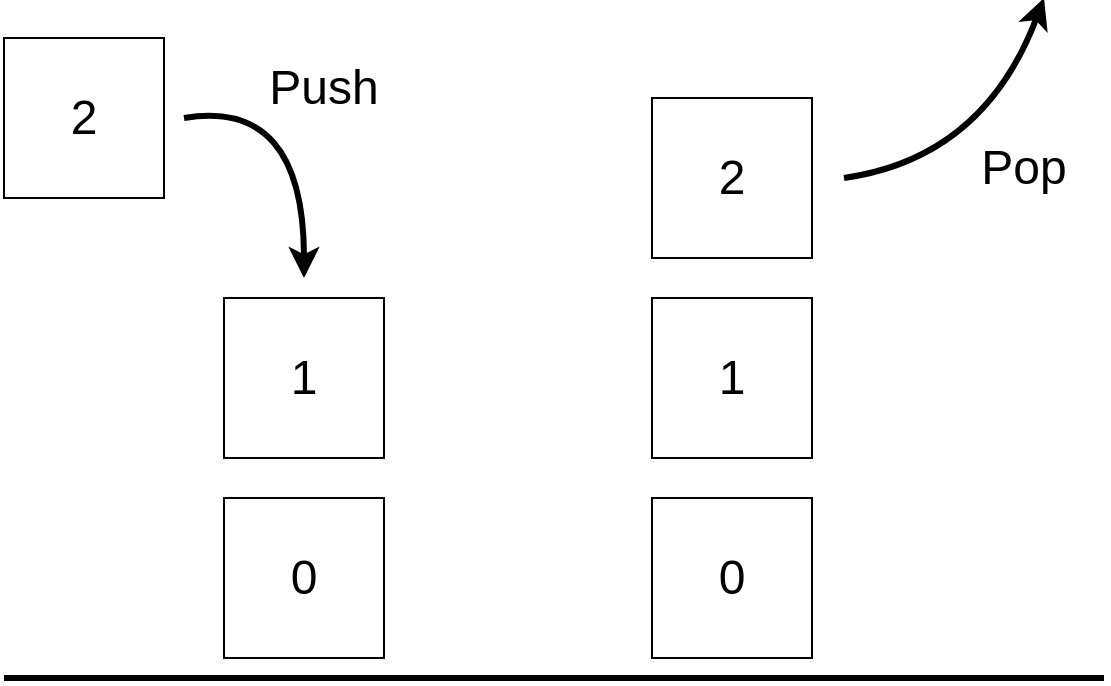 <mxfile version="24.4.0" type="device">
  <diagram name="第 1 页" id="Aq7tYJNwsHYVHX8FkSxP">
    <mxGraphModel dx="1242" dy="907" grid="1" gridSize="10" guides="1" tooltips="1" connect="1" arrows="1" fold="1" page="1" pageScale="1" pageWidth="827" pageHeight="1169" math="0" shadow="0">
      <root>
        <mxCell id="0" />
        <mxCell id="1" parent="0" />
        <mxCell id="ZgdmvIXTPdhYFUkugC6F-1" value="1" style="rounded=0;whiteSpace=wrap;html=1;fontSize=24;" parent="1" vertex="1">
          <mxGeometry x="120" y="160" width="80" height="80" as="geometry" />
        </mxCell>
        <mxCell id="ZgdmvIXTPdhYFUkugC6F-2" value="0" style="rounded=0;whiteSpace=wrap;html=1;fontSize=24;" parent="1" vertex="1">
          <mxGeometry x="120" y="260" width="80" height="80" as="geometry" />
        </mxCell>
        <mxCell id="ZgdmvIXTPdhYFUkugC6F-3" value="2" style="rounded=0;whiteSpace=wrap;html=1;fontSize=24;" parent="1" vertex="1">
          <mxGeometry x="10" y="30" width="80" height="80" as="geometry" />
        </mxCell>
        <mxCell id="ZgdmvIXTPdhYFUkugC6F-4" value="" style="curved=1;endArrow=classic;html=1;rounded=0;strokeWidth=3;" parent="1" edge="1">
          <mxGeometry width="50" height="50" relative="1" as="geometry">
            <mxPoint x="100" y="70" as="sourcePoint" />
            <mxPoint x="160" y="150" as="targetPoint" />
            <Array as="points">
              <mxPoint x="160" y="60" />
            </Array>
          </mxGeometry>
        </mxCell>
        <mxCell id="ZgdmvIXTPdhYFUkugC6F-5" value="&lt;span style=&quot;font-size: 24px;&quot;&gt;Push&lt;/span&gt;" style="text;html=1;strokeColor=none;fillColor=none;align=center;verticalAlign=middle;whiteSpace=wrap;rounded=0;" parent="1" vertex="1">
          <mxGeometry x="140" y="40" width="60" height="30" as="geometry" />
        </mxCell>
        <mxCell id="ZgdmvIXTPdhYFUkugC6F-6" value="1" style="rounded=0;whiteSpace=wrap;html=1;fontSize=24;" parent="1" vertex="1">
          <mxGeometry x="334" y="160" width="80" height="80" as="geometry" />
        </mxCell>
        <mxCell id="ZgdmvIXTPdhYFUkugC6F-7" value="0" style="rounded=0;whiteSpace=wrap;html=1;fontSize=24;" parent="1" vertex="1">
          <mxGeometry x="334" y="260" width="80" height="80" as="geometry" />
        </mxCell>
        <mxCell id="ZgdmvIXTPdhYFUkugC6F-8" value="2" style="rounded=0;whiteSpace=wrap;html=1;fontSize=24;" parent="1" vertex="1">
          <mxGeometry x="334" y="60" width="80" height="80" as="geometry" />
        </mxCell>
        <mxCell id="ZgdmvIXTPdhYFUkugC6F-9" value="" style="curved=1;endArrow=classic;html=1;rounded=0;strokeWidth=3;" parent="1" edge="1">
          <mxGeometry width="50" height="50" relative="1" as="geometry">
            <mxPoint x="430" y="100" as="sourcePoint" />
            <mxPoint x="530" y="10" as="targetPoint" />
            <Array as="points">
              <mxPoint x="500" y="90" />
            </Array>
          </mxGeometry>
        </mxCell>
        <mxCell id="ZgdmvIXTPdhYFUkugC6F-10" value="&lt;font style=&quot;font-size: 24px;&quot;&gt;Pop&lt;/font&gt;" style="text;html=1;strokeColor=none;fillColor=none;align=center;verticalAlign=middle;whiteSpace=wrap;rounded=0;" parent="1" vertex="1">
          <mxGeometry x="490" y="80" width="60" height="30" as="geometry" />
        </mxCell>
        <mxCell id="ZgdmvIXTPdhYFUkugC6F-11" value="" style="endArrow=none;html=1;rounded=0;strokeWidth=3;" parent="1" edge="1">
          <mxGeometry width="50" height="50" relative="1" as="geometry">
            <mxPoint x="10" y="350" as="sourcePoint" />
            <mxPoint x="560" y="350" as="targetPoint" />
          </mxGeometry>
        </mxCell>
      </root>
    </mxGraphModel>
  </diagram>
</mxfile>
